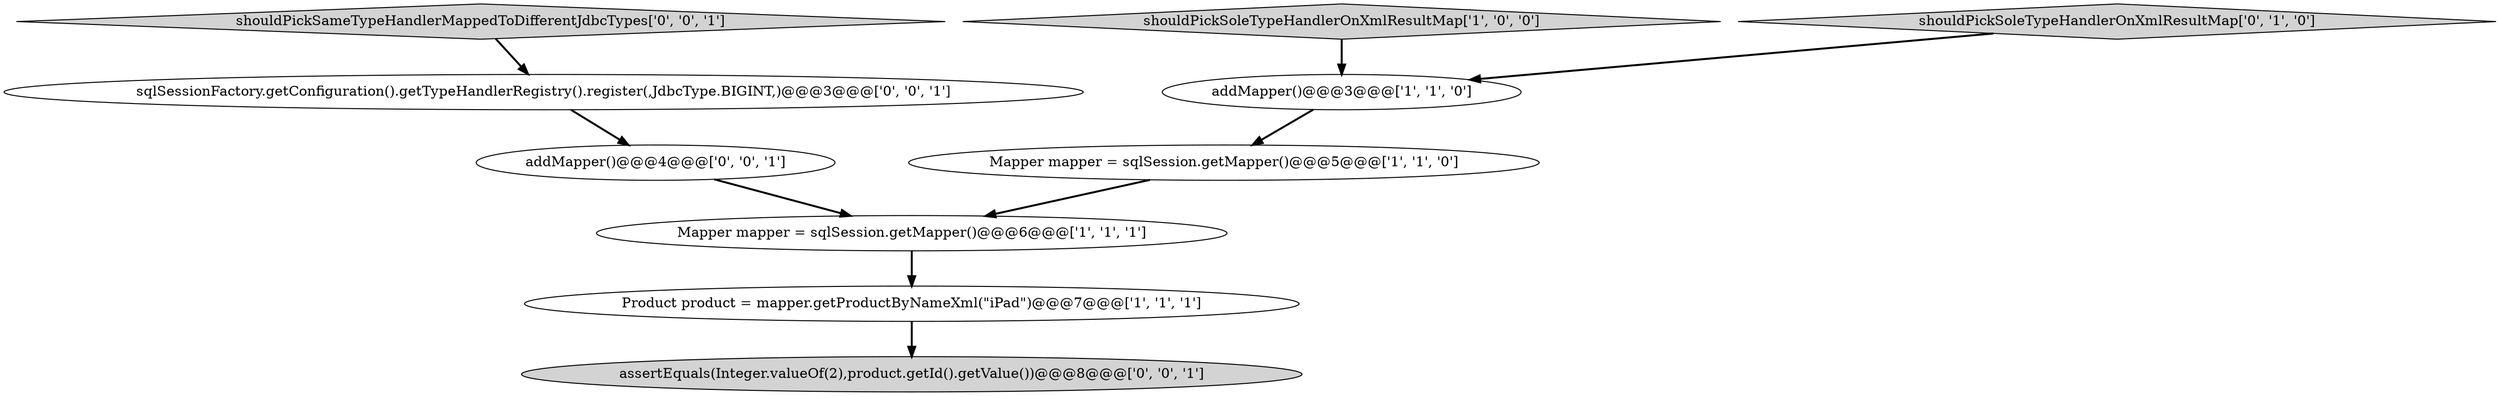 digraph {
3 [style = filled, label = "Mapper mapper = sqlSession.getMapper()@@@5@@@['1', '1', '0']", fillcolor = white, shape = ellipse image = "AAA0AAABBB1BBB"];
9 [style = filled, label = "sqlSessionFactory.getConfiguration().getTypeHandlerRegistry().register(,JdbcType.BIGINT,)@@@3@@@['0', '0', '1']", fillcolor = white, shape = ellipse image = "AAA0AAABBB3BBB"];
4 [style = filled, label = "Product product = mapper.getProductByNameXml(\"iPad\")@@@7@@@['1', '1', '1']", fillcolor = white, shape = ellipse image = "AAA0AAABBB1BBB"];
6 [style = filled, label = "shouldPickSameTypeHandlerMappedToDifferentJdbcTypes['0', '0', '1']", fillcolor = lightgray, shape = diamond image = "AAA0AAABBB3BBB"];
8 [style = filled, label = "assertEquals(Integer.valueOf(2),product.getId().getValue())@@@8@@@['0', '0', '1']", fillcolor = lightgray, shape = ellipse image = "AAA0AAABBB3BBB"];
0 [style = filled, label = "shouldPickSoleTypeHandlerOnXmlResultMap['1', '0', '0']", fillcolor = lightgray, shape = diamond image = "AAA0AAABBB1BBB"];
5 [style = filled, label = "shouldPickSoleTypeHandlerOnXmlResultMap['0', '1', '0']", fillcolor = lightgray, shape = diamond image = "AAA0AAABBB2BBB"];
7 [style = filled, label = "addMapper()@@@4@@@['0', '0', '1']", fillcolor = white, shape = ellipse image = "AAA0AAABBB3BBB"];
2 [style = filled, label = "Mapper mapper = sqlSession.getMapper()@@@6@@@['1', '1', '1']", fillcolor = white, shape = ellipse image = "AAA0AAABBB1BBB"];
1 [style = filled, label = "addMapper()@@@3@@@['1', '1', '0']", fillcolor = white, shape = ellipse image = "AAA0AAABBB1BBB"];
1->3 [style = bold, label=""];
4->8 [style = bold, label=""];
5->1 [style = bold, label=""];
6->9 [style = bold, label=""];
3->2 [style = bold, label=""];
9->7 [style = bold, label=""];
2->4 [style = bold, label=""];
7->2 [style = bold, label=""];
0->1 [style = bold, label=""];
}
